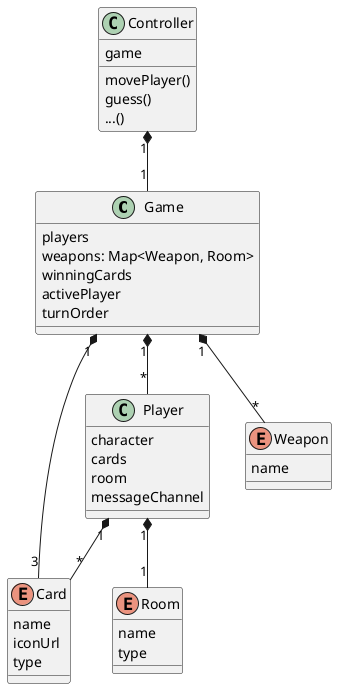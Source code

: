 @startuml

Game "1" *-- "*" Player
Game "1" *-- "3" Card
Game "1" *-- "*" Weapon
Player "1" *-- "*" Card
Player "1" *-- "1" Room
Controller "1" *-- "1" Game

class Game {
players
weapons: Map<Weapon, Room>
winningCards
activePlayer
turnOrder
}

class Player {
character
cards
room
messageChannel
}

enum Weapon {
name
}

enum Card {
name
iconUrl
type
}

enum Room {
name
type
}

class Controller {
game
movePlayer()
guess()
...()
}

@enduml
